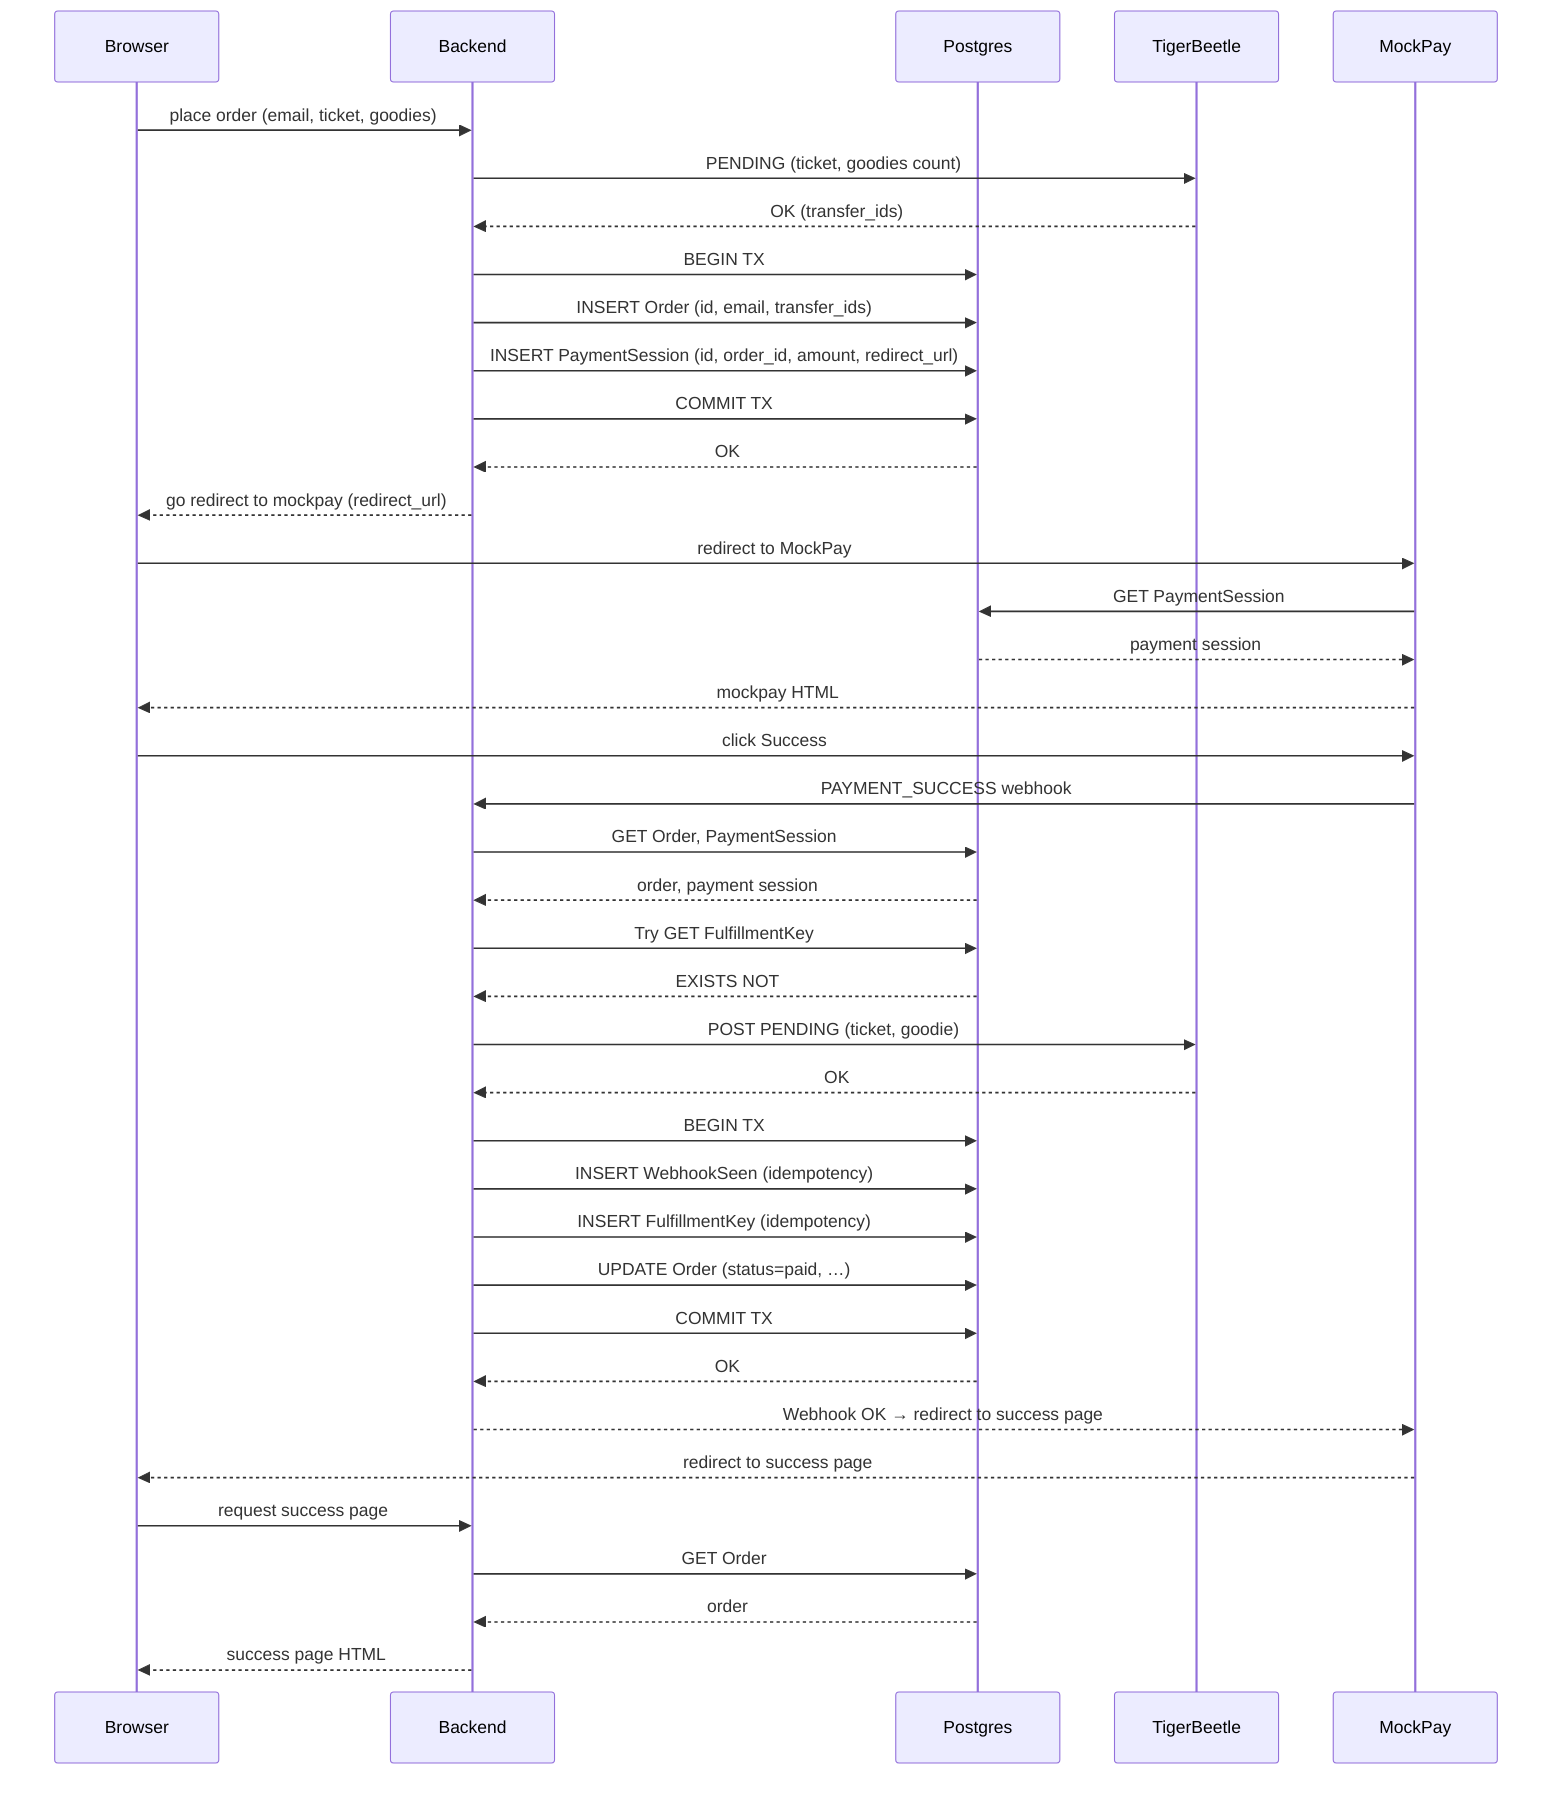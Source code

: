 sequenceDiagram
    participant B as Browser
    participant S as Backend
    participant P as Postgres
    participant T as TigerBeetle
    participant M as MockPay

    B->>S: place order (email, ticket, goodies)
    S->>T: PENDING (ticket, goodies count)
    T-->>S: OK (transfer_ids)

    S->>P: BEGIN TX
    S->>P: INSERT Order (id, email, transfer_ids)
    S->>P: INSERT PaymentSession (id, order_id, amount, redirect_url)
    S->>P: COMMIT TX
    P-->>S: OK

    S-->>B: go redirect to mockpay (redirect_url)

    B->>M: redirect to MockPay

    M->>P: GET PaymentSession
    P-->>M: payment session
    M-->>B: mockpay HTML

    B->>M: click Success
    M->>S: PAYMENT_SUCCESS webhook

    S->>P: GET Order, PaymentSession
    P-->>S: order, payment session

    S->>P: Try GET FulfillmentKey
    P-->>S: EXISTS NOT


    S->>T: POST PENDING (ticket, goodie)
    T-->>S: OK

    S->>P: BEGIN TX
    S->>P: INSERT WebhookSeen (idempotency)
    S->>P: INSERT FulfillmentKey (idempotency)
    S->>P: UPDATE Order (status=paid, …)
    S->>P: COMMIT TX
    P-->>S: OK

    S-->>M: Webhook OK → redirect to success page
    M-->>B: redirect to success page

    B->>S: request success page
    S->>P: GET Order
    P-->>S: order
    S-->>B: success page HTML